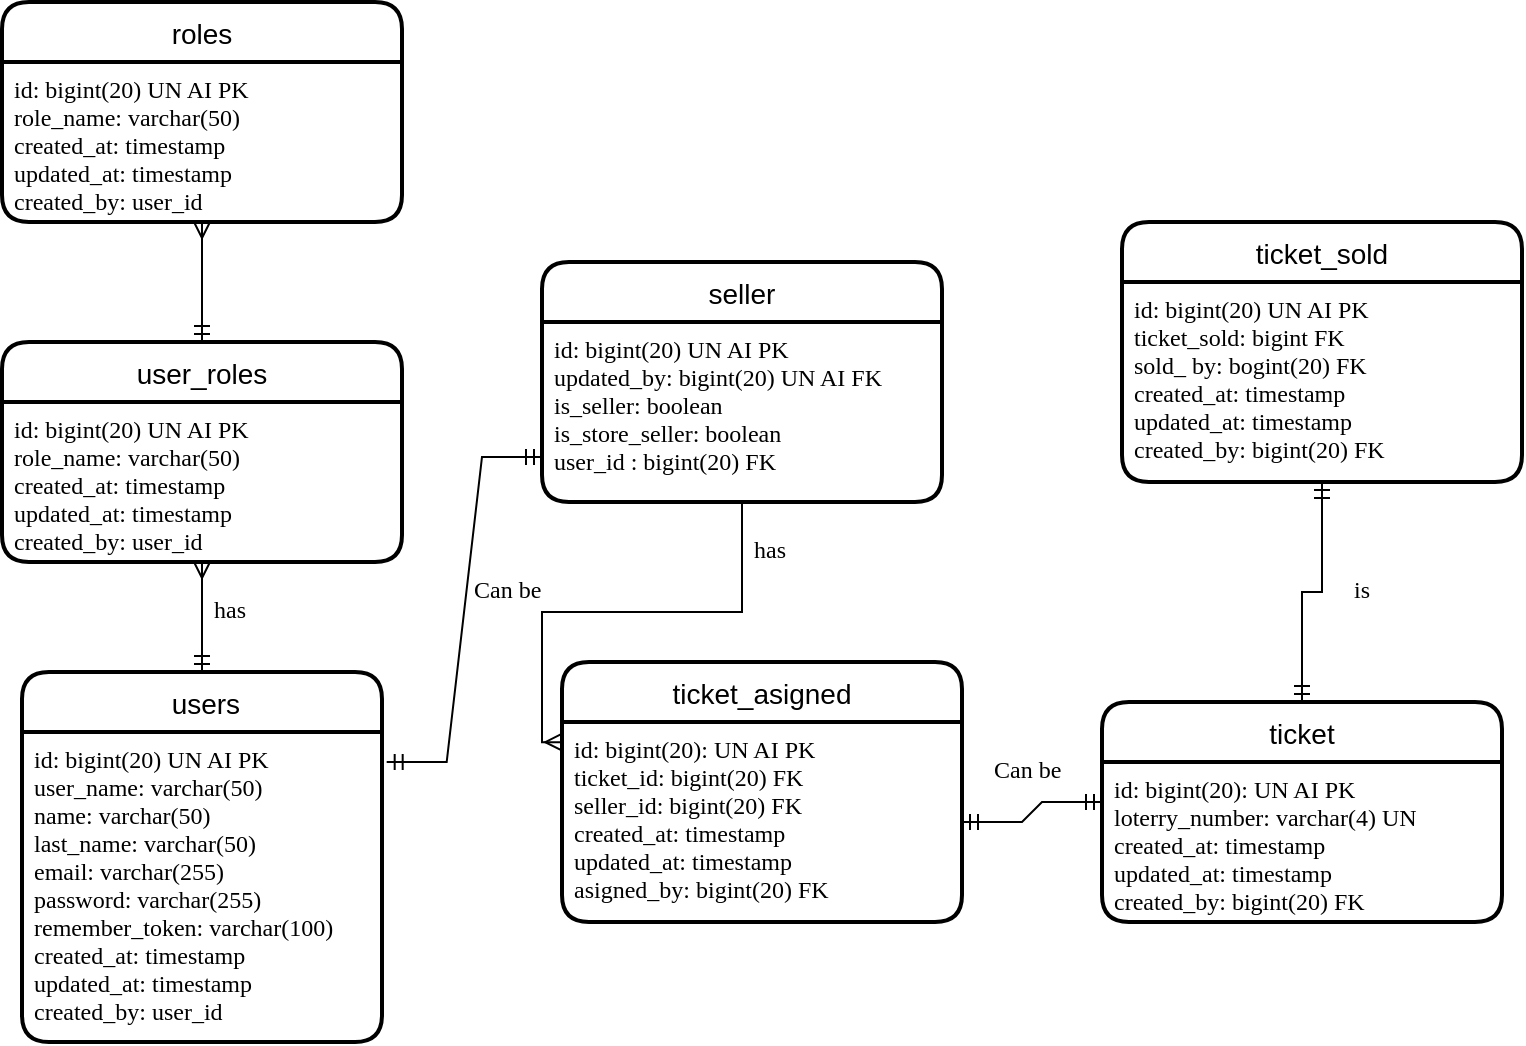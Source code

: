 <mxfile version="21.0.6" type="github">
  <diagram name="MER" id="A2fAMGsQMXvIKnF8qpCU">
    <mxGraphModel dx="989" dy="1643" grid="1" gridSize="10" guides="1" tooltips="1" connect="1" arrows="1" fold="1" page="1" pageScale="1" pageWidth="850" pageHeight="1100" math="0" shadow="0">
      <root>
        <mxCell id="0" />
        <mxCell id="1" parent="0" />
        <mxCell id="OX5ZEf51lm33wvpcWz9B-1" value=" users" style="swimlane;childLayout=stackLayout;horizontal=1;startSize=30;horizontalStack=0;rounded=1;fontSize=14;fontStyle=0;strokeWidth=2;resizeParent=0;resizeLast=1;shadow=0;dashed=0;align=center;" parent="1" vertex="1">
          <mxGeometry x="70" y="165" width="180" height="185" as="geometry" />
        </mxCell>
        <mxCell id="OX5ZEf51lm33wvpcWz9B-2" value="id: bigint(20) UN AI PK&#xa;user_name: varchar(50)&#xa;name: varchar(50)&#xa;last_name: varchar(50)&#xa;email: varchar(255)&#xa;password: varchar(255)&#xa;remember_token: varchar(100)&#xa;created_at: timestamp&#xa;updated_at: timestamp&#xa;created_by: user_id&#xa;&#xa;" style="align=left;strokeColor=none;fillColor=none;spacingLeft=4;fontSize=12;verticalAlign=top;resizable=0;rotatable=0;part=1;fontFamily=Nunito;fontSource=https%3A%2F%2Ffonts.googleapis.com%2Fcss%3Ffamily%3DNunito;" parent="OX5ZEf51lm33wvpcWz9B-1" vertex="1">
          <mxGeometry y="30" width="180" height="155" as="geometry" />
        </mxCell>
        <mxCell id="OX5ZEf51lm33wvpcWz9B-8" value="seller" style="swimlane;childLayout=stackLayout;horizontal=1;startSize=30;horizontalStack=0;rounded=1;fontSize=14;fontStyle=0;strokeWidth=2;resizeParent=0;resizeLast=1;shadow=0;dashed=0;align=center;" parent="1" vertex="1">
          <mxGeometry x="330" y="-40" width="200" height="120" as="geometry" />
        </mxCell>
        <mxCell id="OX5ZEf51lm33wvpcWz9B-9" value="id: bigint(20) UN AI PK&#xa;updated_by: bigint(20) UN AI FK&#xa;is_seller: boolean&#xa;is_store_seller: boolean&#xa;user_id : bigint(20) FK" style="align=left;strokeColor=none;fillColor=none;spacingLeft=4;fontSize=12;verticalAlign=top;resizable=0;rotatable=0;part=1;fontFamily=Nunito;fontSource=https%3A%2F%2Ffonts.googleapis.com%2Fcss%3Ffamily%3DNunito;" parent="OX5ZEf51lm33wvpcWz9B-8" vertex="1">
          <mxGeometry y="30" width="200" height="90" as="geometry" />
        </mxCell>
        <mxCell id="G5X43IpxlXC4tEhYC3Bp-1" value="" style="edgeStyle=entityRelationEdgeStyle;fontSize=12;html=1;endArrow=ERmandOne;startArrow=ERmandOne;rounded=0;entryX=0;entryY=0.75;entryDx=0;entryDy=0;exitX=1.013;exitY=0.097;exitDx=0;exitDy=0;exitPerimeter=0;" edge="1" parent="1" source="OX5ZEf51lm33wvpcWz9B-2" target="OX5ZEf51lm33wvpcWz9B-9">
          <mxGeometry width="100" height="100" relative="1" as="geometry">
            <mxPoint x="250" y="265" as="sourcePoint" />
            <mxPoint x="350" y="165" as="targetPoint" />
          </mxGeometry>
        </mxCell>
        <mxCell id="G5X43IpxlXC4tEhYC3Bp-3" value="Can be" style="text;strokeColor=none;fillColor=none;spacingLeft=4;spacingRight=4;overflow=hidden;rotatable=0;points=[[0,0.5],[1,0.5]];portConstraint=eastwest;fontSize=12;whiteSpace=wrap;html=1;fontFamily=Nunito;fontSource=https%3A%2F%2Ffonts.googleapis.com%2Fcss%3Ffamily%3DNunito;" vertex="1" parent="1">
          <mxGeometry x="290" y="110" width="50" height="30" as="geometry" />
        </mxCell>
        <mxCell id="G5X43IpxlXC4tEhYC3Bp-9" value="ticket" style="swimlane;childLayout=stackLayout;horizontal=1;startSize=30;horizontalStack=0;rounded=1;fontSize=14;fontStyle=0;strokeWidth=2;resizeParent=0;resizeLast=1;shadow=0;dashed=0;align=center;" vertex="1" parent="1">
          <mxGeometry x="610" y="180" width="200" height="110" as="geometry" />
        </mxCell>
        <mxCell id="G5X43IpxlXC4tEhYC3Bp-10" value="id: bigint(20): UN AI PK&#xa;loterry_number: varchar(4) UN &#xa;created_at: timestamp&#xa;updated_at: timestamp&#xa;created_by: bigint(20) FK" style="align=left;strokeColor=none;fillColor=none;spacingLeft=4;fontSize=12;verticalAlign=top;resizable=0;rotatable=0;part=1;fontFamily=Nunito;fontSource=https%3A%2F%2Ffonts.googleapis.com%2Fcss%3Ffamily%3DNunito;" vertex="1" parent="G5X43IpxlXC4tEhYC3Bp-9">
          <mxGeometry y="30" width="200" height="80" as="geometry" />
        </mxCell>
        <mxCell id="G5X43IpxlXC4tEhYC3Bp-13" value="has" style="text;strokeColor=none;fillColor=none;spacingLeft=4;spacingRight=4;overflow=hidden;rotatable=0;points=[[0,0.5],[1,0.5]];portConstraint=eastwest;fontSize=12;whiteSpace=wrap;html=1;fontFamily=Nunito;fontSource=https%3A%2F%2Ffonts.googleapis.com%2Fcss%3Ffamily%3DNunito;" vertex="1" parent="1">
          <mxGeometry x="160" y="120" width="50" height="30" as="geometry" />
        </mxCell>
        <mxCell id="G5X43IpxlXC4tEhYC3Bp-14" value="ticket_asigned" style="swimlane;childLayout=stackLayout;horizontal=1;startSize=30;horizontalStack=0;rounded=1;fontSize=14;fontStyle=0;strokeWidth=2;resizeParent=0;resizeLast=1;shadow=0;dashed=0;align=center;" vertex="1" parent="1">
          <mxGeometry x="340" y="160" width="200" height="130" as="geometry">
            <mxRectangle x="450" y="390" width="130" height="30" as="alternateBounds" />
          </mxGeometry>
        </mxCell>
        <mxCell id="G5X43IpxlXC4tEhYC3Bp-15" value="id: bigint(20): UN AI PK&#xa;ticket_id: bigint(20) FK&#xa;seller_id: bigint(20) FK &#xa;created_at: timestamp&#xa;updated_at: timestamp&#xa;asigned_by: bigint(20) FK" style="align=left;strokeColor=none;fillColor=none;spacingLeft=4;fontSize=12;verticalAlign=top;resizable=0;rotatable=0;part=1;fontFamily=Nunito;fontSource=https%3A%2F%2Ffonts.googleapis.com%2Fcss%3Ffamily%3DNunito;" vertex="1" parent="G5X43IpxlXC4tEhYC3Bp-14">
          <mxGeometry y="30" width="200" height="100" as="geometry" />
        </mxCell>
        <mxCell id="G5X43IpxlXC4tEhYC3Bp-19" value="" style="edgeStyle=orthogonalEdgeStyle;fontSize=12;html=1;endArrow=ERmany;rounded=0;entryX=-0.002;entryY=0.101;entryDx=0;entryDy=0;entryPerimeter=0;exitX=0.5;exitY=1;exitDx=0;exitDy=0;" edge="1" parent="1" source="OX5ZEf51lm33wvpcWz9B-9" target="G5X43IpxlXC4tEhYC3Bp-15">
          <mxGeometry width="100" height="100" relative="1" as="geometry">
            <mxPoint x="365" y="190" as="sourcePoint" />
            <mxPoint x="465" y="90" as="targetPoint" />
          </mxGeometry>
        </mxCell>
        <mxCell id="G5X43IpxlXC4tEhYC3Bp-20" value="has" style="text;strokeColor=none;fillColor=none;spacingLeft=4;spacingRight=4;overflow=hidden;rotatable=0;points=[[0,0.5],[1,0.5]];portConstraint=eastwest;fontSize=12;whiteSpace=wrap;html=1;fontFamily=Nunito;fontSource=https%3A%2F%2Ffonts.googleapis.com%2Fcss%3Ffamily%3DNunito;" vertex="1" parent="1">
          <mxGeometry x="430" y="90" width="50" height="30" as="geometry" />
        </mxCell>
        <mxCell id="G5X43IpxlXC4tEhYC3Bp-21" value="" style="edgeStyle=entityRelationEdgeStyle;fontSize=12;html=1;endArrow=ERmandOne;startArrow=ERmandOne;rounded=0;entryX=0;entryY=0.25;entryDx=0;entryDy=0;exitX=1;exitY=0.5;exitDx=0;exitDy=0;" edge="1" parent="1" source="G5X43IpxlXC4tEhYC3Bp-15" target="G5X43IpxlXC4tEhYC3Bp-10">
          <mxGeometry width="100" height="100" relative="1" as="geometry">
            <mxPoint x="370" y="330" as="sourcePoint" />
            <mxPoint x="470" y="230" as="targetPoint" />
          </mxGeometry>
        </mxCell>
        <mxCell id="G5X43IpxlXC4tEhYC3Bp-22" value="Can be" style="text;strokeColor=none;fillColor=none;spacingLeft=4;spacingRight=4;overflow=hidden;rotatable=0;points=[[0,0.5],[1,0.5]];portConstraint=eastwest;fontSize=12;whiteSpace=wrap;html=1;fontFamily=Nunito;fontSource=https%3A%2F%2Ffonts.googleapis.com%2Fcss%3Ffamily%3DNunito;" vertex="1" parent="1">
          <mxGeometry x="550" y="200" width="50" height="30" as="geometry" />
        </mxCell>
        <mxCell id="G5X43IpxlXC4tEhYC3Bp-28" style="edgeStyle=orthogonalEdgeStyle;rounded=0;orthogonalLoop=1;jettySize=auto;html=1;exitX=0.5;exitY=1;exitDx=0;exitDy=0;entryX=0.5;entryY=0;entryDx=0;entryDy=0;startArrow=ERmandOne;startFill=0;endArrow=ERmandOne;endFill=0;" edge="1" parent="1" source="G5X43IpxlXC4tEhYC3Bp-23" target="G5X43IpxlXC4tEhYC3Bp-9">
          <mxGeometry relative="1" as="geometry" />
        </mxCell>
        <mxCell id="G5X43IpxlXC4tEhYC3Bp-23" value="ticket_sold" style="swimlane;childLayout=stackLayout;horizontal=1;startSize=30;horizontalStack=0;rounded=1;fontSize=14;fontStyle=0;strokeWidth=2;resizeParent=0;resizeLast=1;shadow=0;dashed=0;align=center;" vertex="1" parent="1">
          <mxGeometry x="620" y="-60" width="200" height="130" as="geometry" />
        </mxCell>
        <mxCell id="G5X43IpxlXC4tEhYC3Bp-24" value="id: bigint(20) UN AI PK&#xa;ticket_sold: bigint FK&#xa;sold_ by: bogint(20) FK&#xa;created_at: timestamp&#xa;updated_at: timestamp&#xa;created_by: bigint(20) FK" style="align=left;strokeColor=none;fillColor=none;spacingLeft=4;fontSize=12;verticalAlign=top;resizable=0;rotatable=0;part=1;fontFamily=Nunito;fontSource=https%3A%2F%2Ffonts.googleapis.com%2Fcss%3Ffamily%3DNunito;" vertex="1" parent="G5X43IpxlXC4tEhYC3Bp-23">
          <mxGeometry y="30" width="200" height="100" as="geometry" />
        </mxCell>
        <mxCell id="G5X43IpxlXC4tEhYC3Bp-29" value="is" style="text;strokeColor=none;fillColor=none;spacingLeft=4;spacingRight=4;overflow=hidden;rotatable=0;points=[[0,0.5],[1,0.5]];portConstraint=eastwest;fontSize=12;whiteSpace=wrap;html=1;fontFamily=Nunito;fontSource=https%3A%2F%2Ffonts.googleapis.com%2Fcss%3Ffamily%3DNunito;" vertex="1" parent="1">
          <mxGeometry x="730" y="110" width="50" height="30" as="geometry" />
        </mxCell>
        <mxCell id="G5X43IpxlXC4tEhYC3Bp-30" value="roles" style="swimlane;childLayout=stackLayout;horizontal=1;startSize=30;horizontalStack=0;rounded=1;fontSize=14;fontStyle=0;strokeWidth=2;resizeParent=0;resizeLast=1;shadow=0;dashed=0;align=center;" vertex="1" parent="1">
          <mxGeometry x="60" y="-170" width="200" height="110" as="geometry" />
        </mxCell>
        <mxCell id="G5X43IpxlXC4tEhYC3Bp-31" value="id: bigint(20) UN AI PK&#xa;role_name: varchar(50)&#xa;created_at: timestamp&#xa;updated_at: timestamp&#xa;created_by: user_id" style="align=left;strokeColor=none;fillColor=none;spacingLeft=4;fontSize=12;verticalAlign=top;resizable=0;rotatable=0;part=1;fontFamily=Nunito;fontSource=https%3A%2F%2Ffonts.googleapis.com%2Fcss%3Ffamily%3DNunito;" vertex="1" parent="G5X43IpxlXC4tEhYC3Bp-30">
          <mxGeometry y="30" width="200" height="80" as="geometry" />
        </mxCell>
        <mxCell id="G5X43IpxlXC4tEhYC3Bp-35" value="user_roles" style="swimlane;childLayout=stackLayout;horizontal=1;startSize=30;horizontalStack=0;rounded=1;fontSize=14;fontStyle=0;strokeWidth=2;resizeParent=0;resizeLast=1;shadow=0;dashed=0;align=center;" vertex="1" parent="1">
          <mxGeometry x="60" width="200" height="110" as="geometry" />
        </mxCell>
        <mxCell id="G5X43IpxlXC4tEhYC3Bp-36" value="id: bigint(20) UN AI PK&#xa;role_name: varchar(50)&#xa;created_at: timestamp&#xa;updated_at: timestamp&#xa;created_by: user_id" style="align=left;strokeColor=none;fillColor=none;spacingLeft=4;fontSize=12;verticalAlign=top;resizable=0;rotatable=0;part=1;fontFamily=Nunito;fontSource=https%3A%2F%2Ffonts.googleapis.com%2Fcss%3Ffamily%3DNunito;" vertex="1" parent="G5X43IpxlXC4tEhYC3Bp-35">
          <mxGeometry y="30" width="200" height="80" as="geometry" />
        </mxCell>
        <mxCell id="G5X43IpxlXC4tEhYC3Bp-37" style="edgeStyle=orthogonalEdgeStyle;rounded=0;orthogonalLoop=1;jettySize=auto;html=1;exitX=0.5;exitY=1;exitDx=0;exitDy=0;entryX=0.5;entryY=0;entryDx=0;entryDy=0;endArrow=ERmandOne;endFill=0;startArrow=ERmany;startFill=0;" edge="1" parent="1" source="G5X43IpxlXC4tEhYC3Bp-31" target="G5X43IpxlXC4tEhYC3Bp-35">
          <mxGeometry relative="1" as="geometry" />
        </mxCell>
        <mxCell id="G5X43IpxlXC4tEhYC3Bp-38" style="edgeStyle=orthogonalEdgeStyle;rounded=0;orthogonalLoop=1;jettySize=auto;html=1;exitX=0.5;exitY=1;exitDx=0;exitDy=0;entryX=0.5;entryY=0;entryDx=0;entryDy=0;endArrow=ERmandOne;endFill=0;startArrow=ERmany;startFill=0;" edge="1" parent="1" source="G5X43IpxlXC4tEhYC3Bp-36" target="OX5ZEf51lm33wvpcWz9B-1">
          <mxGeometry relative="1" as="geometry" />
        </mxCell>
      </root>
    </mxGraphModel>
  </diagram>
</mxfile>
